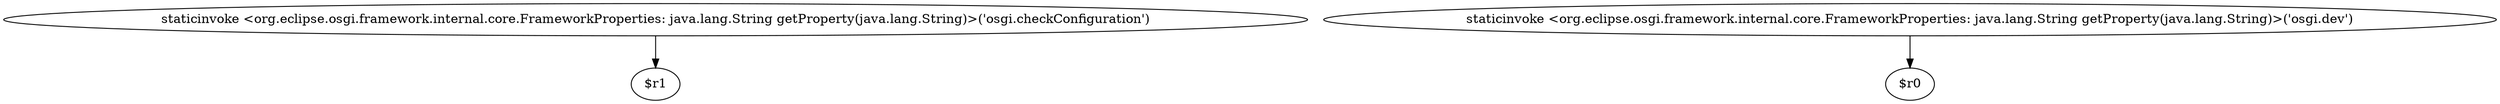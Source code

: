 digraph g {
0[label="staticinvoke <org.eclipse.osgi.framework.internal.core.FrameworkProperties: java.lang.String getProperty(java.lang.String)>('osgi.checkConfiguration')"]
1[label="$r1"]
0->1[label=""]
2[label="staticinvoke <org.eclipse.osgi.framework.internal.core.FrameworkProperties: java.lang.String getProperty(java.lang.String)>('osgi.dev')"]
3[label="$r0"]
2->3[label=""]
}